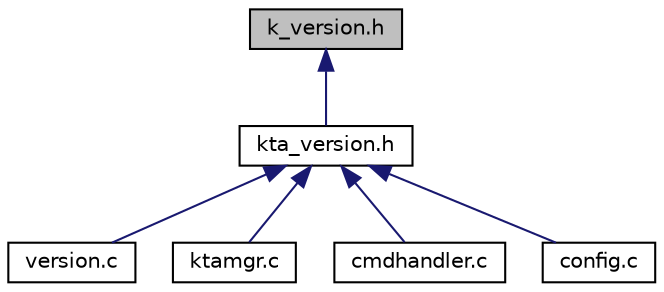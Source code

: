 digraph "k_version.h"
{
 // LATEX_PDF_SIZE
  edge [fontname="Helvetica",fontsize="10",labelfontname="Helvetica",labelfontsize="10"];
  node [fontname="Helvetica",fontsize="10",shape=record];
  Node1 [label="k_version.h",height=0.2,width=0.4,color="black", fillcolor="grey75", style="filled", fontcolor="black",tooltip="keySTREAM Trusted Agent - Version."];
  Node1 -> Node2 [dir="back",color="midnightblue",fontsize="10",style="solid",fontname="Helvetica"];
  Node2 [label="kta_version.h",height=0.2,width=0.4,color="black", fillcolor="white", style="filled",URL="$kta__version_8h.html",tooltip="keySTREAM Trusted Agent - Version module"];
  Node2 -> Node3 [dir="back",color="midnightblue",fontsize="10",style="solid",fontname="Helvetica"];
  Node3 [label="version.c",height=0.2,width=0.4,color="black", fillcolor="white", style="filled",URL="$version_8c.html",tooltip="keySTREAM Trusted Agent - Version module."];
  Node2 -> Node4 [dir="back",color="midnightblue",fontsize="10",style="solid",fontname="Helvetica"];
  Node4 [label="ktamgr.c",height=0.2,width=0.4,color="black", fillcolor="white", style="filled",URL="$ktamgr_8c.html",tooltip="keySTREAM Trusted Agent manager."];
  Node2 -> Node5 [dir="back",color="midnightblue",fontsize="10",style="solid",fontname="Helvetica"];
  Node5 [label="cmdhandler.c",height=0.2,width=0.4,color="black", fillcolor="white", style="filled",URL="$cmdhandler_8c.html",tooltip="keySTREAM Trusted Agent - ICPP command handler."];
  Node2 -> Node6 [dir="back",color="midnightblue",fontsize="10",style="solid",fontname="Helvetica"];
  Node6 [label="config.c",height=0.2,width=0.4,color="black", fillcolor="white", style="filled",URL="$config_8c.html",tooltip="keySTREAM Trusted Agent - Device configuration module."];
}
